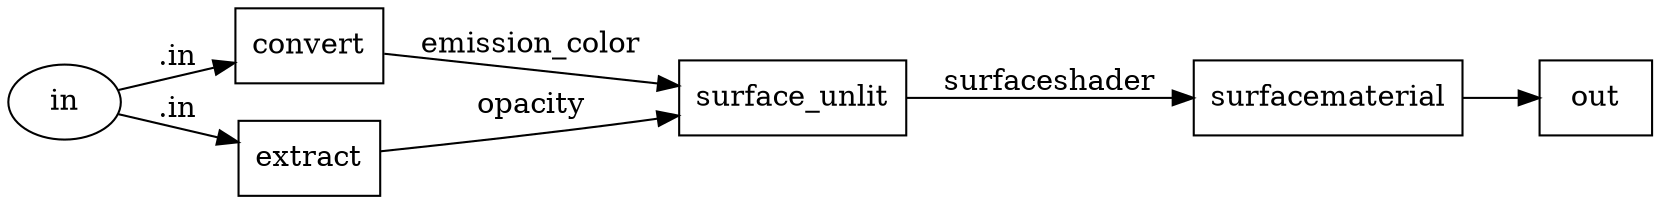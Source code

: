 digraph {
  rankdir = LR;
    NG_convert_color4_material_surfacematerial [label= "surfacematerial"];
    NG_convert_color4_material_surfacematerial[shape = box];
    NG_convert_color4_material_surfacematerial ->     NG_convert_color4_material_out;
    NG_convert_color4_material_out [label= "out"];
    NG_convert_color4_material_out[shape = box]; 
    NG_convert_color4_material_surface_unlit [label= "surface_unlit"];
    NG_convert_color4_material_surface_unlit[shape = box];
    NG_convert_color4_material_surface_unlit ->     NG_convert_color4_material_surfacematerial [label= "surfaceshader"];
    NG_convert_color4_material_surfacematerial [label= "surfacematerial"];
    NG_convert_color4_material_surfacematerial[shape = box]; 
    NG_convert_color4_material_convert [label= "convert"];
    NG_convert_color4_material_convert[shape = box];
    NG_convert_color4_material_convert ->     NG_convert_color4_material_surface_unlit [label= "emission_color"];
    NG_convert_color4_material_surface_unlit [label= "surface_unlit"];
    NG_convert_color4_material_surface_unlit[shape = box]; 
    NG_convert_color4_material_inINT [label="in"];
    NG_convert_color4_material_inINT [shape = ellipse];
    NG_convert_color4_material_convert [label="convert"];
    NG_convert_color4_material_inINT -> NG_convert_color4_material_convert [label=".in"];
    NG_convert_color4_material_extract [label= "extract"];
    NG_convert_color4_material_extract[shape = box];
    NG_convert_color4_material_extract ->     NG_convert_color4_material_surface_unlit [label= "opacity"];
    NG_convert_color4_material_surface_unlit [label= "surface_unlit"];
    NG_convert_color4_material_surface_unlit[shape = box]; 
    NG_convert_color4_material_inINT [label="in"];
    NG_convert_color4_material_inINT [shape = ellipse];
    NG_convert_color4_material_extract [label="extract"];
    NG_convert_color4_material_inINT -> NG_convert_color4_material_extract [label=".in"];
}
